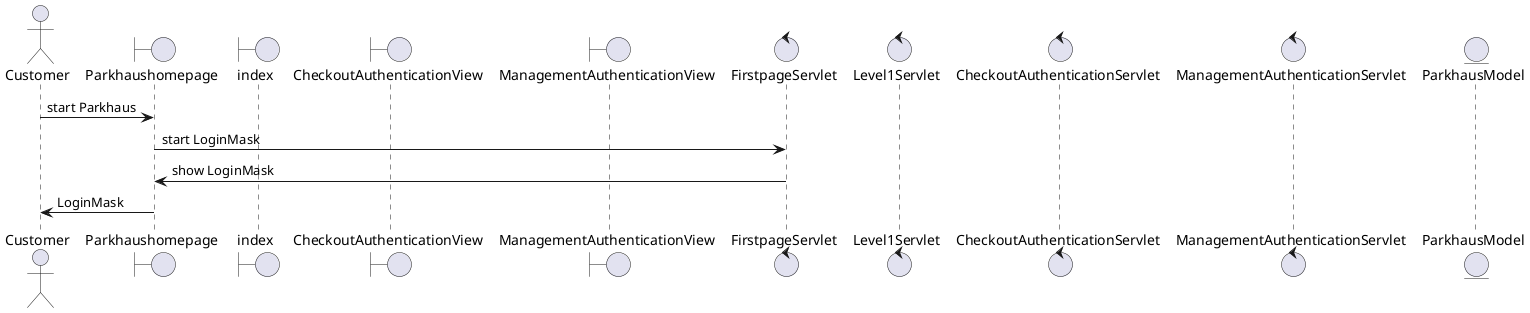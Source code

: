 @startuml
'https://plantuml.com/sequence-diagram
actor Customer
boundary Parkhaushomepage
boundary index
boundary CheckoutAuthenticationView
boundary ManagementAuthenticationView
control FirstpageServlet
control Level1Servlet
control CheckoutAuthenticationServlet
control ManagementAuthenticationServlet
entity ParkhausModel
Customer -> Parkhaushomepage : start Parkhaus
Parkhaushomepage -> FirstpageServlet : start LoginMask
FirstpageServlet -> Parkhaushomepage : show LoginMask
Parkhaushomepage -> Customer : LoginMask

@enduml